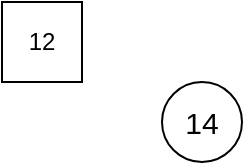 <mxfile version="14.8.2" type="github">
  <diagram id="emvLmbiRk_ffSJu8bNr_" name="Page-1">
    <mxGraphModel dx="782" dy="392" grid="1" gridSize="10" guides="1" tooltips="1" connect="1" arrows="1" fold="1" page="1" pageScale="1" pageWidth="827" pageHeight="1169" math="0" shadow="0">
      <root>
        <mxCell id="0" />
        <mxCell id="1" parent="0" />
        <mxCell id="sHFLUTxeXT9WXbvxL1Ar-1" value="12" style="rounded=0;whiteSpace=wrap;html=1;" vertex="1" parent="1">
          <mxGeometry x="320" y="160" width="40" height="40" as="geometry" />
        </mxCell>
        <mxCell id="sHFLUTxeXT9WXbvxL1Ar-2" value="&lt;font style=&quot;font-size: 15px&quot;&gt;14&lt;/font&gt;" style="ellipse;whiteSpace=wrap;html=1;aspect=fixed;" vertex="1" parent="1">
          <mxGeometry x="400" y="200" width="40" height="40" as="geometry" />
        </mxCell>
      </root>
    </mxGraphModel>
  </diagram>
</mxfile>
